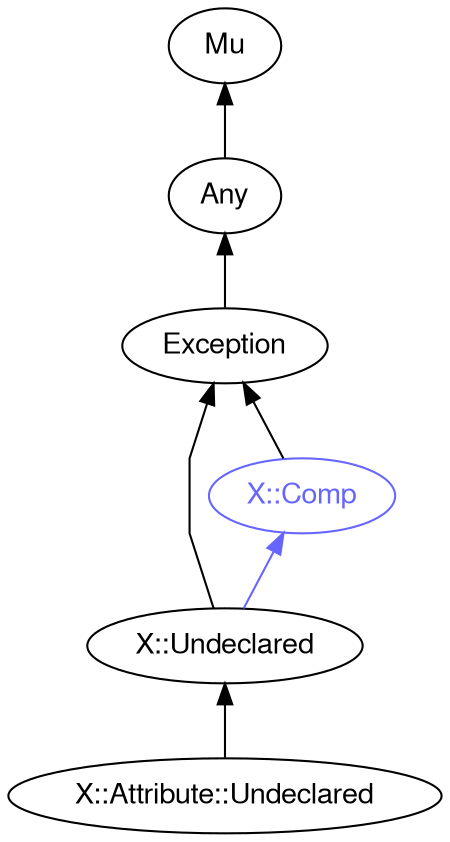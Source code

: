 digraph "raku-type-graph" {
    rankdir=BT;
    splines=polyline;
    overlap=false;

    graph [truecolor=true bgcolor="#FFFFFF"];
    // Types
    "X::Attribute::Undeclared" [color="#000000", fontcolor="#000000", href="/type/X::Attribute::Undeclared", fontname="FreeSans"];
    "Mu" [color="#000000", fontcolor="#000000", href="/type/Mu", fontname="FreeSans"];
    "Any" [color="#000000", fontcolor="#000000", href="/type/Any", fontname="FreeSans"];
    "Exception" [color="#000000", fontcolor="#000000", href="/type/Exception", fontname="FreeSans"];
    "X::Comp" [color="#6666FF", fontcolor="#6666FF", href="/type/X::Comp", fontname="FreeSans"];
    "X::Undeclared" [color="#000000", fontcolor="#000000", href="/type/X::Undeclared", fontname="FreeSans"];

    // Superclasses
    "X::Attribute::Undeclared" -> "X::Undeclared" [color="#000000"];
    "Any" -> "Mu" [color="#000000"];
    "Exception" -> "Any" [color="#000000"];
    "X::Comp" -> "Exception" [color="#000000"];
    "X::Undeclared" -> "Exception" [color="#000000"];

    // Roles
    "X::Undeclared" -> "X::Comp" [color="#6666FF"];
}
